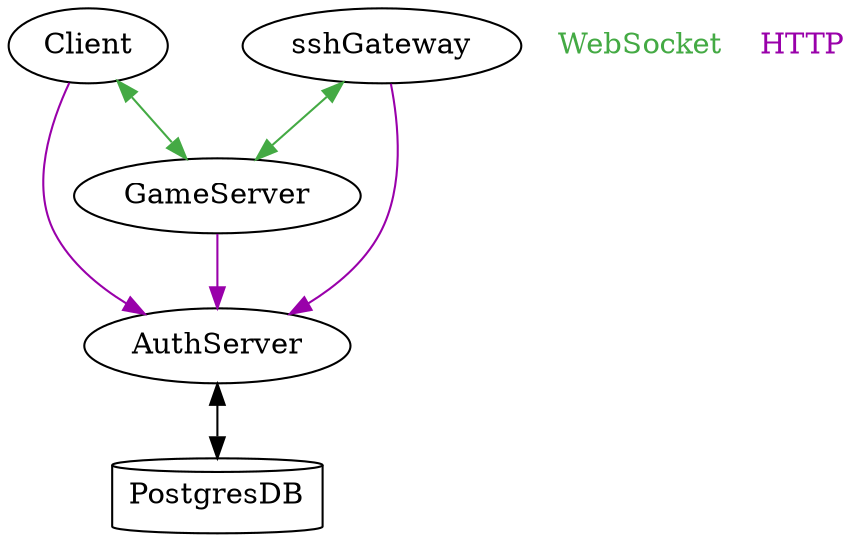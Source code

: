 digraph {
  GameServer -> AuthServer [color="#9900aa"]
  Client -> GameServer [dir="both", color="#44aa44"] 
  Client -> AuthServer [color="#9900aa"]
  PostgresDB [shape="cylinder"]
  AuthServer -> PostgresDB [dir="both"]
  WebSocket [fontcolor="#44aa44", shape=plain]
  HTTP [fontcolor="#9900aa", shape=plain]
  sshGateway -> GameServer [dir="both", color="#44aa44"]
  sshGateway -> AuthServer [color="#9900aa"]
}
